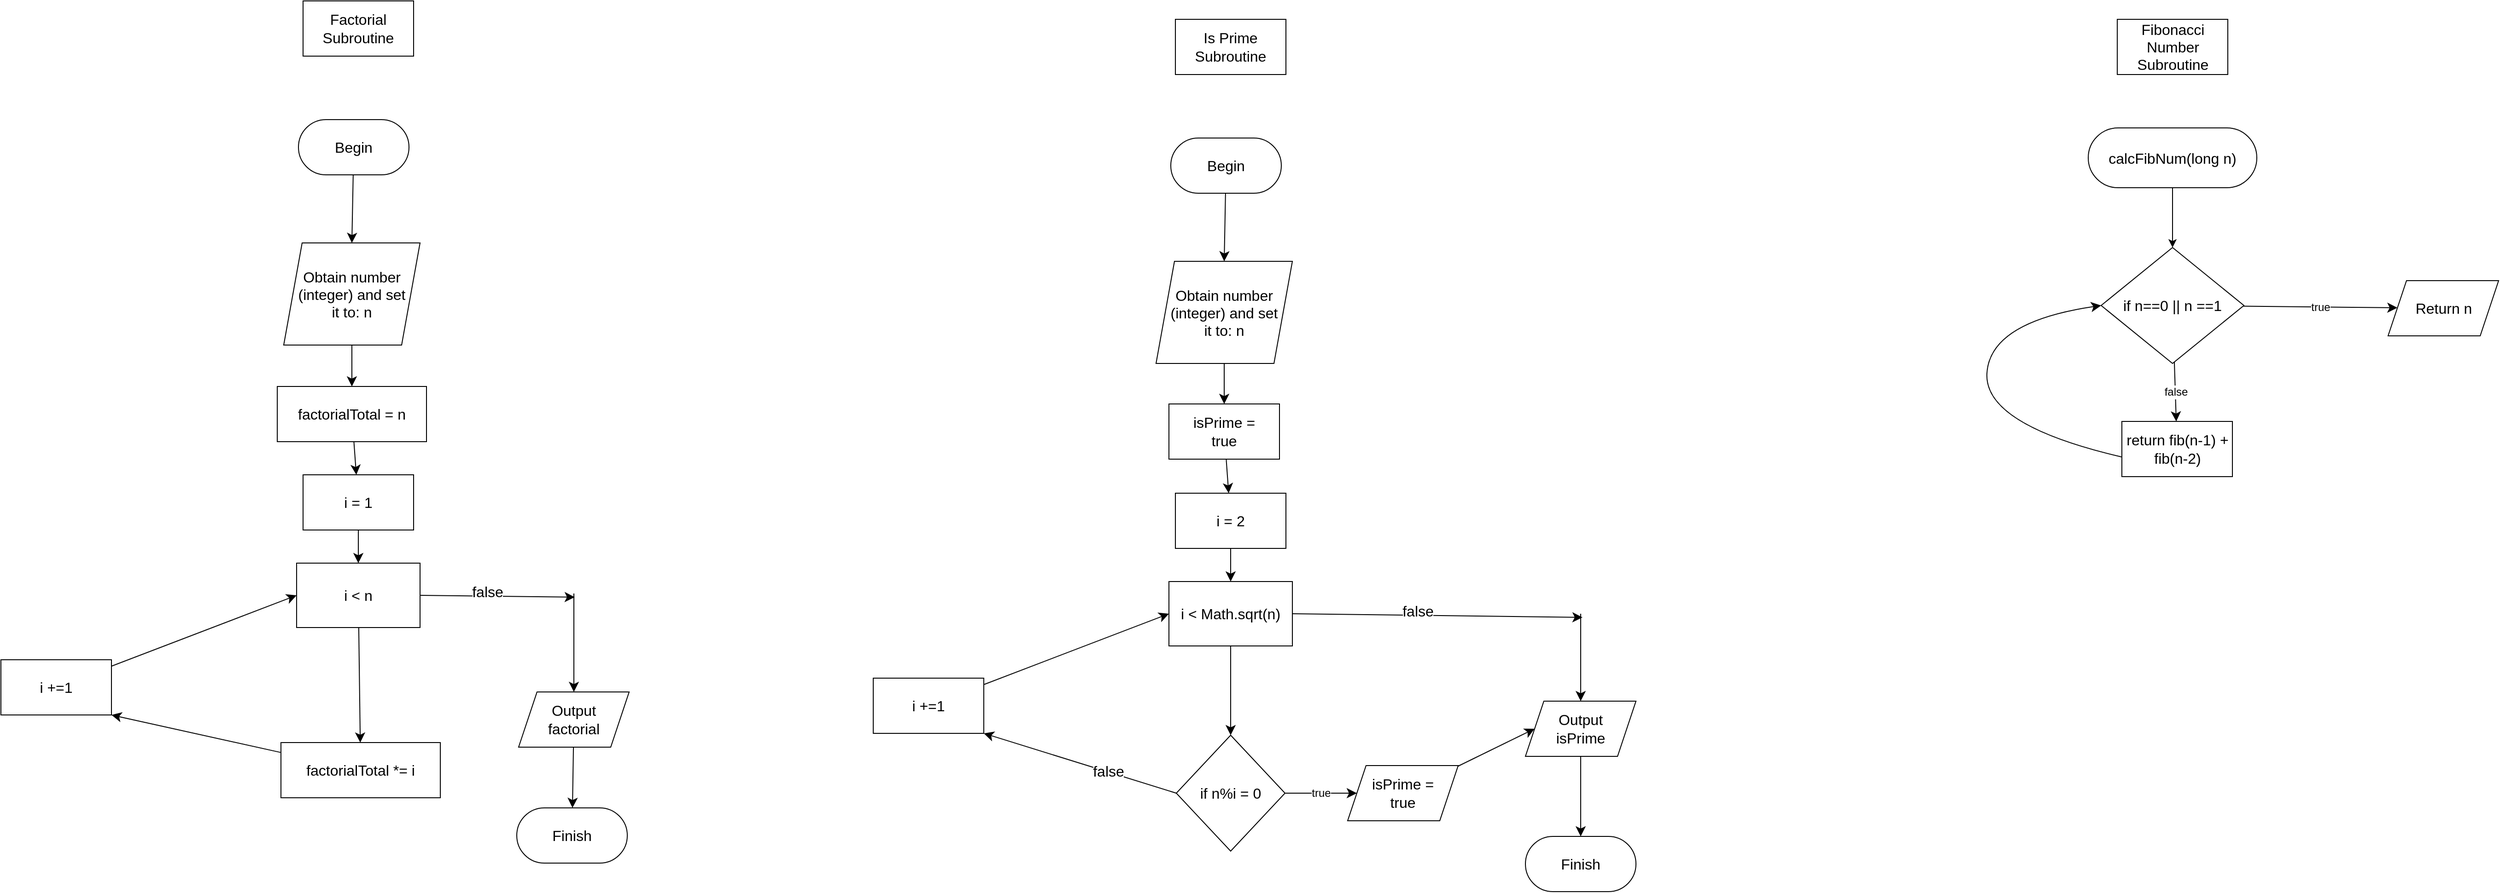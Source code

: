 <mxfile version="20.8.5" type="github">
  <diagram id="WnnT9eaO3p0BWbKeblLl" name="Page-1">
    <mxGraphModel dx="1834" dy="1164" grid="0" gridSize="10" guides="1" tooltips="1" connect="1" arrows="1" fold="1" page="0" pageScale="1" pageWidth="827" pageHeight="1169" math="0" shadow="0">
      <root>
        <mxCell id="0" />
        <mxCell id="1" parent="0" />
        <mxCell id="kuhHr71bj72E31eIpp_Y-3" value="" style="edgeStyle=none;curved=1;rounded=0;orthogonalLoop=1;jettySize=auto;html=1;fontSize=12;startSize=8;endSize=8;entryX=0.5;entryY=0;entryDx=0;entryDy=0;" parent="1" source="kuhHr71bj72E31eIpp_Y-1" target="kuhHr71bj72E31eIpp_Y-4" edge="1">
          <mxGeometry relative="1" as="geometry">
            <mxPoint x="69" y="13" as="targetPoint" />
          </mxGeometry>
        </mxCell>
        <mxCell id="kuhHr71bj72E31eIpp_Y-1" value="Begin" style="rounded=1;whiteSpace=wrap;html=1;fontSize=16;arcSize=50;" parent="1" vertex="1">
          <mxGeometry x="9" y="-167" width="120" height="60" as="geometry" />
        </mxCell>
        <mxCell id="kuhHr71bj72E31eIpp_Y-12" value="" style="edgeStyle=none;curved=1;rounded=0;orthogonalLoop=1;jettySize=auto;html=1;fontSize=12;startSize=8;endSize=8;" parent="1" source="kuhHr71bj72E31eIpp_Y-4" target="kuhHr71bj72E31eIpp_Y-11" edge="1">
          <mxGeometry relative="1" as="geometry" />
        </mxCell>
        <mxCell id="kuhHr71bj72E31eIpp_Y-4" value="Obtain number (integer) and set it to: n" style="shape=parallelogram;perimeter=parallelogramPerimeter;whiteSpace=wrap;html=1;fixedSize=1;fontSize=16;spacing=12;" parent="1" vertex="1">
          <mxGeometry x="-7" y="-33" width="148" height="111" as="geometry" />
        </mxCell>
        <mxCell id="kuhHr71bj72E31eIpp_Y-20" value="" style="edgeStyle=none;curved=1;rounded=0;orthogonalLoop=1;jettySize=auto;html=1;fontSize=12;startSize=8;endSize=8;" parent="1" source="kuhHr71bj72E31eIpp_Y-5" target="kuhHr71bj72E31eIpp_Y-19" edge="1">
          <mxGeometry relative="1" as="geometry" />
        </mxCell>
        <mxCell id="kuhHr71bj72E31eIpp_Y-5" value="i &amp;lt; n" style="whiteSpace=wrap;html=1;fontSize=16;spacing=12;" parent="1" vertex="1">
          <mxGeometry x="7" y="315" width="134" height="70" as="geometry" />
        </mxCell>
        <mxCell id="kuhHr71bj72E31eIpp_Y-7" value="" style="endArrow=classic;html=1;rounded=0;fontSize=12;startSize=8;endSize=8;curved=1;exitX=1;exitY=0.5;exitDx=0;exitDy=0;" parent="1" source="kuhHr71bj72E31eIpp_Y-5" edge="1">
          <mxGeometry width="50" height="50" relative="1" as="geometry">
            <mxPoint x="41" y="207" as="sourcePoint" />
            <mxPoint x="309" y="352" as="targetPoint" />
          </mxGeometry>
        </mxCell>
        <mxCell id="kuhHr71bj72E31eIpp_Y-10" value="false" style="edgeLabel;html=1;align=center;verticalAlign=middle;resizable=0;points=[];fontSize=16;" parent="kuhHr71bj72E31eIpp_Y-7" vertex="1" connectable="0">
          <mxGeometry x="-0.135" y="5" relative="1" as="geometry">
            <mxPoint as="offset" />
          </mxGeometry>
        </mxCell>
        <mxCell id="kuhHr71bj72E31eIpp_Y-60" value="" style="edgeStyle=none;curved=1;rounded=0;orthogonalLoop=1;jettySize=auto;html=1;fontSize=12;startSize=8;endSize=8;" parent="1" source="kuhHr71bj72E31eIpp_Y-8" target="kuhHr71bj72E31eIpp_Y-59" edge="1">
          <mxGeometry relative="1" as="geometry" />
        </mxCell>
        <mxCell id="kuhHr71bj72E31eIpp_Y-8" value="Output factorial" style="shape=parallelogram;perimeter=parallelogramPerimeter;whiteSpace=wrap;html=1;fixedSize=1;fontSize=16;spacing=12;" parent="1" vertex="1">
          <mxGeometry x="248" y="455" width="120" height="60" as="geometry" />
        </mxCell>
        <mxCell id="kuhHr71bj72E31eIpp_Y-9" value="" style="endArrow=classic;html=1;rounded=0;fontSize=12;startSize=8;endSize=8;curved=1;entryX=0.5;entryY=0;entryDx=0;entryDy=0;" parent="1" target="kuhHr71bj72E31eIpp_Y-8" edge="1">
          <mxGeometry width="50" height="50" relative="1" as="geometry">
            <mxPoint x="308" y="348" as="sourcePoint" />
            <mxPoint x="377" y="238" as="targetPoint" />
          </mxGeometry>
        </mxCell>
        <mxCell id="kuhHr71bj72E31eIpp_Y-17" value="" style="edgeStyle=none;curved=1;rounded=0;orthogonalLoop=1;jettySize=auto;html=1;fontSize=12;startSize=8;endSize=8;" parent="1" source="kuhHr71bj72E31eIpp_Y-11" target="kuhHr71bj72E31eIpp_Y-16" edge="1">
          <mxGeometry relative="1" as="geometry" />
        </mxCell>
        <mxCell id="kuhHr71bj72E31eIpp_Y-11" value="factorialTotal = n" style="whiteSpace=wrap;html=1;fontSize=16;spacing=12;" parent="1" vertex="1">
          <mxGeometry x="-14" y="123" width="162" height="60" as="geometry" />
        </mxCell>
        <mxCell id="kuhHr71bj72E31eIpp_Y-18" value="" style="edgeStyle=none;curved=1;rounded=0;orthogonalLoop=1;jettySize=auto;html=1;fontSize=12;startSize=8;endSize=8;" parent="1" source="kuhHr71bj72E31eIpp_Y-16" target="kuhHr71bj72E31eIpp_Y-5" edge="1">
          <mxGeometry relative="1" as="geometry" />
        </mxCell>
        <mxCell id="kuhHr71bj72E31eIpp_Y-16" value="i = 1" style="rounded=0;whiteSpace=wrap;html=1;fontSize=16;" parent="1" vertex="1">
          <mxGeometry x="14" y="219" width="120" height="60" as="geometry" />
        </mxCell>
        <mxCell id="kuhHr71bj72E31eIpp_Y-22" value="" style="edgeStyle=none;curved=1;rounded=0;orthogonalLoop=1;jettySize=auto;html=1;fontSize=12;startSize=8;endSize=8;entryX=1;entryY=1;entryDx=0;entryDy=0;" parent="1" source="kuhHr71bj72E31eIpp_Y-19" target="kuhHr71bj72E31eIpp_Y-21" edge="1">
          <mxGeometry relative="1" as="geometry" />
        </mxCell>
        <mxCell id="kuhHr71bj72E31eIpp_Y-19" value="factorialTotal&amp;nbsp;*= i" style="whiteSpace=wrap;html=1;fontSize=16;spacing=12;" parent="1" vertex="1">
          <mxGeometry x="-10" y="510" width="173" height="60" as="geometry" />
        </mxCell>
        <mxCell id="kuhHr71bj72E31eIpp_Y-24" value="" style="edgeStyle=none;curved=1;rounded=0;orthogonalLoop=1;jettySize=auto;html=1;fontSize=12;startSize=8;endSize=8;entryX=0;entryY=0.5;entryDx=0;entryDy=0;" parent="1" source="kuhHr71bj72E31eIpp_Y-21" target="kuhHr71bj72E31eIpp_Y-5" edge="1">
          <mxGeometry relative="1" as="geometry">
            <mxPoint x="-254" y="300" as="targetPoint" />
          </mxGeometry>
        </mxCell>
        <mxCell id="kuhHr71bj72E31eIpp_Y-21" value="i +=1" style="whiteSpace=wrap;html=1;fontSize=16;spacing=12;" parent="1" vertex="1">
          <mxGeometry x="-314" y="420" width="120" height="60" as="geometry" />
        </mxCell>
        <mxCell id="kuhHr71bj72E31eIpp_Y-25" value="Factorial Subroutine" style="rounded=0;whiteSpace=wrap;html=1;fontSize=16;" parent="1" vertex="1">
          <mxGeometry x="14" y="-296" width="120" height="60" as="geometry" />
        </mxCell>
        <mxCell id="kuhHr71bj72E31eIpp_Y-26" value="" style="edgeStyle=none;curved=1;rounded=0;orthogonalLoop=1;jettySize=auto;html=1;fontSize=12;startSize=8;endSize=8;entryX=0.5;entryY=0;entryDx=0;entryDy=0;" parent="1" source="kuhHr71bj72E31eIpp_Y-27" target="kuhHr71bj72E31eIpp_Y-29" edge="1">
          <mxGeometry relative="1" as="geometry">
            <mxPoint x="1016" y="33" as="targetPoint" />
          </mxGeometry>
        </mxCell>
        <mxCell id="kuhHr71bj72E31eIpp_Y-27" value="Begin" style="rounded=1;whiteSpace=wrap;html=1;fontSize=16;arcSize=50;" parent="1" vertex="1">
          <mxGeometry x="956" y="-147" width="120" height="60" as="geometry" />
        </mxCell>
        <mxCell id="kuhHr71bj72E31eIpp_Y-28" value="" style="edgeStyle=none;curved=1;rounded=0;orthogonalLoop=1;jettySize=auto;html=1;fontSize=12;startSize=8;endSize=8;" parent="1" source="kuhHr71bj72E31eIpp_Y-29" target="kuhHr71bj72E31eIpp_Y-37" edge="1">
          <mxGeometry relative="1" as="geometry" />
        </mxCell>
        <mxCell id="kuhHr71bj72E31eIpp_Y-29" value="Obtain number (integer) and set it to: n" style="shape=parallelogram;perimeter=parallelogramPerimeter;whiteSpace=wrap;html=1;fixedSize=1;fontSize=16;spacing=12;" parent="1" vertex="1">
          <mxGeometry x="940" y="-13" width="148" height="111" as="geometry" />
        </mxCell>
        <mxCell id="kuhHr71bj72E31eIpp_Y-47" value="" style="edgeStyle=none;curved=1;rounded=0;orthogonalLoop=1;jettySize=auto;html=1;fontSize=12;startSize=8;endSize=8;" parent="1" source="kuhHr71bj72E31eIpp_Y-31" target="kuhHr71bj72E31eIpp_Y-45" edge="1">
          <mxGeometry relative="1" as="geometry" />
        </mxCell>
        <mxCell id="kuhHr71bj72E31eIpp_Y-31" value="i &amp;lt; Math.sqrt(n)" style="whiteSpace=wrap;html=1;fontSize=16;spacing=12;" parent="1" vertex="1">
          <mxGeometry x="954" y="335" width="134" height="70" as="geometry" />
        </mxCell>
        <mxCell id="kuhHr71bj72E31eIpp_Y-32" value="" style="endArrow=classic;html=1;rounded=0;fontSize=12;startSize=8;endSize=8;curved=1;exitX=1;exitY=0.5;exitDx=0;exitDy=0;" parent="1" source="kuhHr71bj72E31eIpp_Y-31" edge="1">
          <mxGeometry width="50" height="50" relative="1" as="geometry">
            <mxPoint x="988" y="227" as="sourcePoint" />
            <mxPoint x="1403" y="374" as="targetPoint" />
          </mxGeometry>
        </mxCell>
        <mxCell id="kuhHr71bj72E31eIpp_Y-33" value="false" style="edgeLabel;html=1;align=center;verticalAlign=middle;resizable=0;points=[];fontSize=16;" parent="kuhHr71bj72E31eIpp_Y-32" vertex="1" connectable="0">
          <mxGeometry x="-0.135" y="5" relative="1" as="geometry">
            <mxPoint as="offset" />
          </mxGeometry>
        </mxCell>
        <mxCell id="kuhHr71bj72E31eIpp_Y-58" style="edgeStyle=none;curved=1;rounded=0;orthogonalLoop=1;jettySize=auto;html=1;fontSize=12;startSize=8;endSize=8;" parent="1" source="kuhHr71bj72E31eIpp_Y-34" target="kuhHr71bj72E31eIpp_Y-56" edge="1">
          <mxGeometry relative="1" as="geometry" />
        </mxCell>
        <mxCell id="kuhHr71bj72E31eIpp_Y-34" value="Output isPrime" style="shape=parallelogram;perimeter=parallelogramPerimeter;whiteSpace=wrap;html=1;fixedSize=1;fontSize=16;spacing=12;" parent="1" vertex="1">
          <mxGeometry x="1341" y="465" width="120" height="60" as="geometry" />
        </mxCell>
        <mxCell id="kuhHr71bj72E31eIpp_Y-35" value="" style="endArrow=classic;html=1;rounded=0;fontSize=12;startSize=8;endSize=8;curved=1;entryX=0.5;entryY=0;entryDx=0;entryDy=0;" parent="1" target="kuhHr71bj72E31eIpp_Y-34" edge="1">
          <mxGeometry width="50" height="50" relative="1" as="geometry">
            <mxPoint x="1401" y="370" as="sourcePoint" />
            <mxPoint x="1324" y="258" as="targetPoint" />
          </mxGeometry>
        </mxCell>
        <mxCell id="kuhHr71bj72E31eIpp_Y-36" value="" style="edgeStyle=none;curved=1;rounded=0;orthogonalLoop=1;jettySize=auto;html=1;fontSize=12;startSize=8;endSize=8;" parent="1" source="kuhHr71bj72E31eIpp_Y-37" target="kuhHr71bj72E31eIpp_Y-39" edge="1">
          <mxGeometry relative="1" as="geometry" />
        </mxCell>
        <mxCell id="kuhHr71bj72E31eIpp_Y-37" value="isPrime = true" style="whiteSpace=wrap;html=1;fontSize=16;spacing=12;" parent="1" vertex="1">
          <mxGeometry x="954" y="142" width="120" height="60" as="geometry" />
        </mxCell>
        <mxCell id="kuhHr71bj72E31eIpp_Y-38" value="" style="edgeStyle=none;curved=1;rounded=0;orthogonalLoop=1;jettySize=auto;html=1;fontSize=12;startSize=8;endSize=8;" parent="1" source="kuhHr71bj72E31eIpp_Y-39" target="kuhHr71bj72E31eIpp_Y-31" edge="1">
          <mxGeometry relative="1" as="geometry" />
        </mxCell>
        <mxCell id="kuhHr71bj72E31eIpp_Y-39" value="i = 2" style="rounded=0;whiteSpace=wrap;html=1;fontSize=16;" parent="1" vertex="1">
          <mxGeometry x="961" y="239" width="120" height="60" as="geometry" />
        </mxCell>
        <mxCell id="kuhHr71bj72E31eIpp_Y-42" value="" style="edgeStyle=none;curved=1;rounded=0;orthogonalLoop=1;jettySize=auto;html=1;fontSize=12;startSize=8;endSize=8;entryX=0;entryY=0.5;entryDx=0;entryDy=0;" parent="1" source="kuhHr71bj72E31eIpp_Y-43" target="kuhHr71bj72E31eIpp_Y-31" edge="1">
          <mxGeometry relative="1" as="geometry">
            <mxPoint x="693" y="320" as="targetPoint" />
          </mxGeometry>
        </mxCell>
        <mxCell id="kuhHr71bj72E31eIpp_Y-43" value="i +=1" style="whiteSpace=wrap;html=1;fontSize=16;spacing=12;" parent="1" vertex="1">
          <mxGeometry x="633" y="440" width="120" height="60" as="geometry" />
        </mxCell>
        <mxCell id="kuhHr71bj72E31eIpp_Y-44" value="Is Prime Subroutine" style="rounded=0;whiteSpace=wrap;html=1;fontSize=16;" parent="1" vertex="1">
          <mxGeometry x="961" y="-276" width="120" height="60" as="geometry" />
        </mxCell>
        <mxCell id="kuhHr71bj72E31eIpp_Y-53" value="true" style="edgeStyle=none;curved=1;rounded=0;orthogonalLoop=1;jettySize=auto;html=1;fontSize=12;startSize=8;endSize=8;" parent="1" source="kuhHr71bj72E31eIpp_Y-45" target="kuhHr71bj72E31eIpp_Y-50" edge="1">
          <mxGeometry relative="1" as="geometry" />
        </mxCell>
        <mxCell id="kuhHr71bj72E31eIpp_Y-45" value="if n%i = 0" style="rhombus;whiteSpace=wrap;html=1;fontSize=16;spacing=12;" parent="1" vertex="1">
          <mxGeometry x="962" y="502" width="118" height="126" as="geometry" />
        </mxCell>
        <mxCell id="kuhHr71bj72E31eIpp_Y-48" value="" style="endArrow=classic;html=1;rounded=0;fontSize=12;startSize=8;endSize=8;curved=1;exitX=0;exitY=0.5;exitDx=0;exitDy=0;entryX=1;entryY=1;entryDx=0;entryDy=0;" parent="1" source="kuhHr71bj72E31eIpp_Y-45" target="kuhHr71bj72E31eIpp_Y-43" edge="1">
          <mxGeometry width="50" height="50" relative="1" as="geometry">
            <mxPoint x="851" y="417" as="sourcePoint" />
            <mxPoint x="901" y="367" as="targetPoint" />
          </mxGeometry>
        </mxCell>
        <mxCell id="kuhHr71bj72E31eIpp_Y-52" value="false" style="edgeLabel;html=1;align=center;verticalAlign=middle;resizable=0;points=[];fontSize=16;" parent="kuhHr71bj72E31eIpp_Y-48" vertex="1" connectable="0">
          <mxGeometry x="-0.294" relative="1" as="geometry">
            <mxPoint y="-1" as="offset" />
          </mxGeometry>
        </mxCell>
        <mxCell id="kuhHr71bj72E31eIpp_Y-54" value="" style="edgeStyle=none;curved=1;rounded=0;orthogonalLoop=1;jettySize=auto;html=1;fontSize=12;startSize=8;endSize=8;entryX=0;entryY=0.5;entryDx=0;entryDy=0;" parent="1" source="kuhHr71bj72E31eIpp_Y-50" target="kuhHr71bj72E31eIpp_Y-34" edge="1">
          <mxGeometry relative="1" as="geometry" />
        </mxCell>
        <mxCell id="kuhHr71bj72E31eIpp_Y-50" value="isPrime = true" style="shape=parallelogram;perimeter=parallelogramPerimeter;whiteSpace=wrap;html=1;fixedSize=1;fontSize=16;spacing=12;" parent="1" vertex="1">
          <mxGeometry x="1148" y="535" width="120" height="60" as="geometry" />
        </mxCell>
        <mxCell id="kuhHr71bj72E31eIpp_Y-56" value="Finish" style="rounded=1;whiteSpace=wrap;html=1;fontSize=16;arcSize=50;" parent="1" vertex="1">
          <mxGeometry x="1341" y="612" width="120" height="60" as="geometry" />
        </mxCell>
        <mxCell id="kuhHr71bj72E31eIpp_Y-59" value="Finish" style="rounded=1;whiteSpace=wrap;html=1;fontSize=16;arcSize=50;" parent="1" vertex="1">
          <mxGeometry x="246" y="581" width="120" height="60" as="geometry" />
        </mxCell>
        <mxCell id="6Nwa8Fpml6rlnimKw_pK-2" value="" style="edgeStyle=orthogonalEdgeStyle;rounded=0;orthogonalLoop=1;jettySize=auto;html=1;" edge="1" parent="1" source="kuhHr71bj72E31eIpp_Y-62" target="kuhHr71bj72E31eIpp_Y-87">
          <mxGeometry relative="1" as="geometry" />
        </mxCell>
        <mxCell id="kuhHr71bj72E31eIpp_Y-62" value="calcFibNum(long n)" style="rounded=1;whiteSpace=wrap;html=1;fontSize=16;arcSize=50;spacing=12;" parent="1" vertex="1">
          <mxGeometry x="1952" y="-158" width="183" height="65" as="geometry" />
        </mxCell>
        <mxCell id="kuhHr71bj72E31eIpp_Y-94" style="edgeStyle=none;curved=1;rounded=0;orthogonalLoop=1;jettySize=auto;html=1;entryX=0;entryY=0.5;entryDx=0;entryDy=0;fontSize=12;startSize=8;endSize=8;exitX=0.012;exitY=0.65;exitDx=0;exitDy=0;exitPerimeter=0;" parent="1" source="kuhHr71bj72E31eIpp_Y-75" target="kuhHr71bj72E31eIpp_Y-87" edge="1">
          <mxGeometry relative="1" as="geometry">
            <Array as="points">
              <mxPoint x="1839" y="165" />
              <mxPoint x="1845" y="53" />
            </Array>
          </mxGeometry>
        </mxCell>
        <mxCell id="kuhHr71bj72E31eIpp_Y-75" value="return fib(n-1) + fib(n-2)" style="rounded=0;whiteSpace=wrap;html=1;fontSize=16;" parent="1" vertex="1">
          <mxGeometry x="1988.5" y="161" width="120" height="60" as="geometry" />
        </mxCell>
        <mxCell id="kuhHr71bj72E31eIpp_Y-85" value="Fibonacci Number Subroutine" style="rounded=0;whiteSpace=wrap;html=1;fontSize=16;" parent="1" vertex="1">
          <mxGeometry x="1983.5" y="-276" width="120" height="60" as="geometry" />
        </mxCell>
        <mxCell id="kuhHr71bj72E31eIpp_Y-91" value="true" style="edgeStyle=none;curved=1;rounded=0;orthogonalLoop=1;jettySize=auto;html=1;fontSize=12;startSize=8;endSize=8;" parent="1" source="kuhHr71bj72E31eIpp_Y-87" target="kuhHr71bj72E31eIpp_Y-90" edge="1">
          <mxGeometry relative="1" as="geometry" />
        </mxCell>
        <mxCell id="kuhHr71bj72E31eIpp_Y-92" value="false" style="edgeStyle=none;curved=1;rounded=0;orthogonalLoop=1;jettySize=auto;html=1;fontSize=12;startSize=8;endSize=8;" parent="1" source="kuhHr71bj72E31eIpp_Y-87" target="kuhHr71bj72E31eIpp_Y-75" edge="1">
          <mxGeometry relative="1" as="geometry" />
        </mxCell>
        <mxCell id="kuhHr71bj72E31eIpp_Y-87" value="if n==0 || n ==1" style="rhombus;whiteSpace=wrap;html=1;fontSize=16;spacing=12;" parent="1" vertex="1">
          <mxGeometry x="1966" y="-28" width="155" height="126" as="geometry" />
        </mxCell>
        <mxCell id="kuhHr71bj72E31eIpp_Y-90" value="Return n" style="shape=parallelogram;perimeter=parallelogramPerimeter;whiteSpace=wrap;html=1;fixedSize=1;fontSize=16;" parent="1" vertex="1">
          <mxGeometry x="2277.5" y="8" width="120" height="60" as="geometry" />
        </mxCell>
      </root>
    </mxGraphModel>
  </diagram>
</mxfile>
